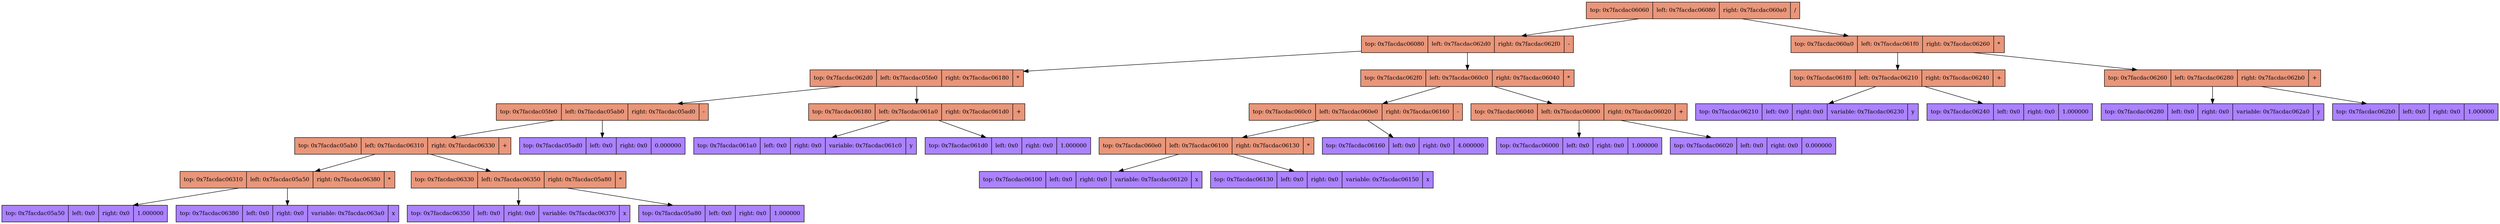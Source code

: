 digraph DIFFTORR
{
	graph [dpi = 200, rankdir = "TB"];

	subgraph TREE
	{
		edge [color = "black"];

		node [shape = record,  style = "filled", fillcolor = "darksalmon",      fontcolor = "black", fontsize = "12"];
		node_0x7facdac06060 [label = "top: 0x7facdac06060 | left: 0x7facdac06080 | right: 0x7facdac060a0 | /"];
		node_0x7facdac06080 [label = "top: 0x7facdac06080 | left: 0x7facdac062d0 | right: 0x7facdac062f0 | -"];
		node_0x7facdac062d0 [label = "top: 0x7facdac062d0 | left: 0x7facdac05fe0 | right: 0x7facdac06180 | *"];
		node_0x7facdac05fe0 [label = "top: 0x7facdac05fe0 | left: 0x7facdac05ab0 | right: 0x7facdac05ad0 | -"];
		node_0x7facdac05ab0 [label = "top: 0x7facdac05ab0 | left: 0x7facdac06310 | right: 0x7facdac06330 | +"];
		node_0x7facdac06310 [label = "top: 0x7facdac06310 | left: 0x7facdac05a50 | right: 0x7facdac06380 | *"];
		node_0x7facdac05a50 [label = "top: 0x7facdac05a50 | left: 0x0 | right: 0x0 | 1.000000", fillcolor = "mediumpurple1" ];
		node_0x7facdac06380 [label = "top: 0x7facdac06380 | left: 0x0 | right: 0x0 | variable: 0x7facdac063a0 | x", fillcolor = "mediumpurple1" ];
		node_0x7facdac06330 [label = "top: 0x7facdac06330 | left: 0x7facdac06350 | right: 0x7facdac05a80 | *"];
		node_0x7facdac06350 [label = "top: 0x7facdac06350 | left: 0x0 | right: 0x0 | variable: 0x7facdac06370 | x", fillcolor = "mediumpurple1" ];
		node_0x7facdac05a80 [label = "top: 0x7facdac05a80 | left: 0x0 | right: 0x0 | 1.000000", fillcolor = "mediumpurple1" ];
		node_0x7facdac05ad0 [label = "top: 0x7facdac05ad0 | left: 0x0 | right: 0x0 | 0.000000", fillcolor = "mediumpurple1" ];
		node_0x7facdac06180 [label = "top: 0x7facdac06180 | left: 0x7facdac061a0 | right: 0x7facdac061d0 | +"];
		node_0x7facdac061a0 [label = "top: 0x7facdac061a0 | left: 0x0 | right: 0x0 | variable: 0x7facdac061c0 | y", fillcolor = "mediumpurple1" ];
		node_0x7facdac061d0 [label = "top: 0x7facdac061d0 | left: 0x0 | right: 0x0 | 1.000000", fillcolor = "mediumpurple1" ];
		node_0x7facdac062f0 [label = "top: 0x7facdac062f0 | left: 0x7facdac060c0 | right: 0x7facdac06040 | *"];
		node_0x7facdac060c0 [label = "top: 0x7facdac060c0 | left: 0x7facdac060e0 | right: 0x7facdac06160 | -"];
		node_0x7facdac060e0 [label = "top: 0x7facdac060e0 | left: 0x7facdac06100 | right: 0x7facdac06130 | *"];
		node_0x7facdac06100 [label = "top: 0x7facdac06100 | left: 0x0 | right: 0x0 | variable: 0x7facdac06120 | x", fillcolor = "mediumpurple1" ];
		node_0x7facdac06130 [label = "top: 0x7facdac06130 | left: 0x0 | right: 0x0 | variable: 0x7facdac06150 | x", fillcolor = "mediumpurple1" ];
		node_0x7facdac06160 [label = "top: 0x7facdac06160 | left: 0x0 | right: 0x0 | 4.000000", fillcolor = "mediumpurple1" ];
		node_0x7facdac06040 [label = "top: 0x7facdac06040 | left: 0x7facdac06000 | right: 0x7facdac06020 | +"];
		node_0x7facdac06000 [label = "top: 0x7facdac06000 | left: 0x0 | right: 0x0 | 1.000000", fillcolor = "mediumpurple1" ];
		node_0x7facdac06020 [label = "top: 0x7facdac06020 | left: 0x0 | right: 0x0 | 0.000000", fillcolor = "mediumpurple1" ];
		node_0x7facdac060a0 [label = "top: 0x7facdac060a0 | left: 0x7facdac061f0 | right: 0x7facdac06260 | *"];
		node_0x7facdac061f0 [label = "top: 0x7facdac061f0 | left: 0x7facdac06210 | right: 0x7facdac06240 | +"];
		node_0x7facdac06210 [label = "top: 0x7facdac06210 | left: 0x0 | right: 0x0 | variable: 0x7facdac06230 | y", fillcolor = "mediumpurple1" ];
		node_0x7facdac06240 [label = "top: 0x7facdac06240 | left: 0x0 | right: 0x0 | 1.000000", fillcolor = "mediumpurple1" ];
		node_0x7facdac06260 [label = "top: 0x7facdac06260 | left: 0x7facdac06280 | right: 0x7facdac062b0 | +"];
		node_0x7facdac06280 [label = "top: 0x7facdac06280 | left: 0x0 | right: 0x0 | variable: 0x7facdac062a0 | y", fillcolor = "mediumpurple1" ];
		node_0x7facdac062b0 [label = "top: 0x7facdac062b0 | left: 0x0 | right: 0x0 | 1.000000", fillcolor = "mediumpurple1" ];

		node_0x7facdac06060 -> node_0x7facdac06080;
		node_0x7facdac06080 -> node_0x7facdac062d0;
		node_0x7facdac062d0 -> node_0x7facdac05fe0;
		node_0x7facdac05fe0 -> node_0x7facdac05ab0;
		node_0x7facdac05ab0 -> node_0x7facdac06310;
		node_0x7facdac06310 -> node_0x7facdac05a50;
		node_0x7facdac06310 -> node_0x7facdac06380;
		node_0x7facdac05ab0 -> node_0x7facdac06330;
		node_0x7facdac06330 -> node_0x7facdac06350;
		node_0x7facdac06330 -> node_0x7facdac05a80;
		node_0x7facdac05fe0 -> node_0x7facdac05ad0;
		node_0x7facdac062d0 -> node_0x7facdac06180;
		node_0x7facdac06180 -> node_0x7facdac061a0;
		node_0x7facdac06180 -> node_0x7facdac061d0;
		node_0x7facdac06080 -> node_0x7facdac062f0;
		node_0x7facdac062f0 -> node_0x7facdac060c0;
		node_0x7facdac060c0 -> node_0x7facdac060e0;
		node_0x7facdac060e0 -> node_0x7facdac06100;
		node_0x7facdac060e0 -> node_0x7facdac06130;
		node_0x7facdac060c0 -> node_0x7facdac06160;
		node_0x7facdac062f0 -> node_0x7facdac06040;
		node_0x7facdac06040 -> node_0x7facdac06000;
		node_0x7facdac06040 -> node_0x7facdac06020;
		node_0x7facdac06060 -> node_0x7facdac060a0;
		node_0x7facdac060a0 -> node_0x7facdac061f0;
		node_0x7facdac061f0 -> node_0x7facdac06210;
		node_0x7facdac061f0 -> node_0x7facdac06240;
		node_0x7facdac060a0 -> node_0x7facdac06260;
		node_0x7facdac06260 -> node_0x7facdac06280;
		node_0x7facdac06260 -> node_0x7facdac062b0;
	}
}
